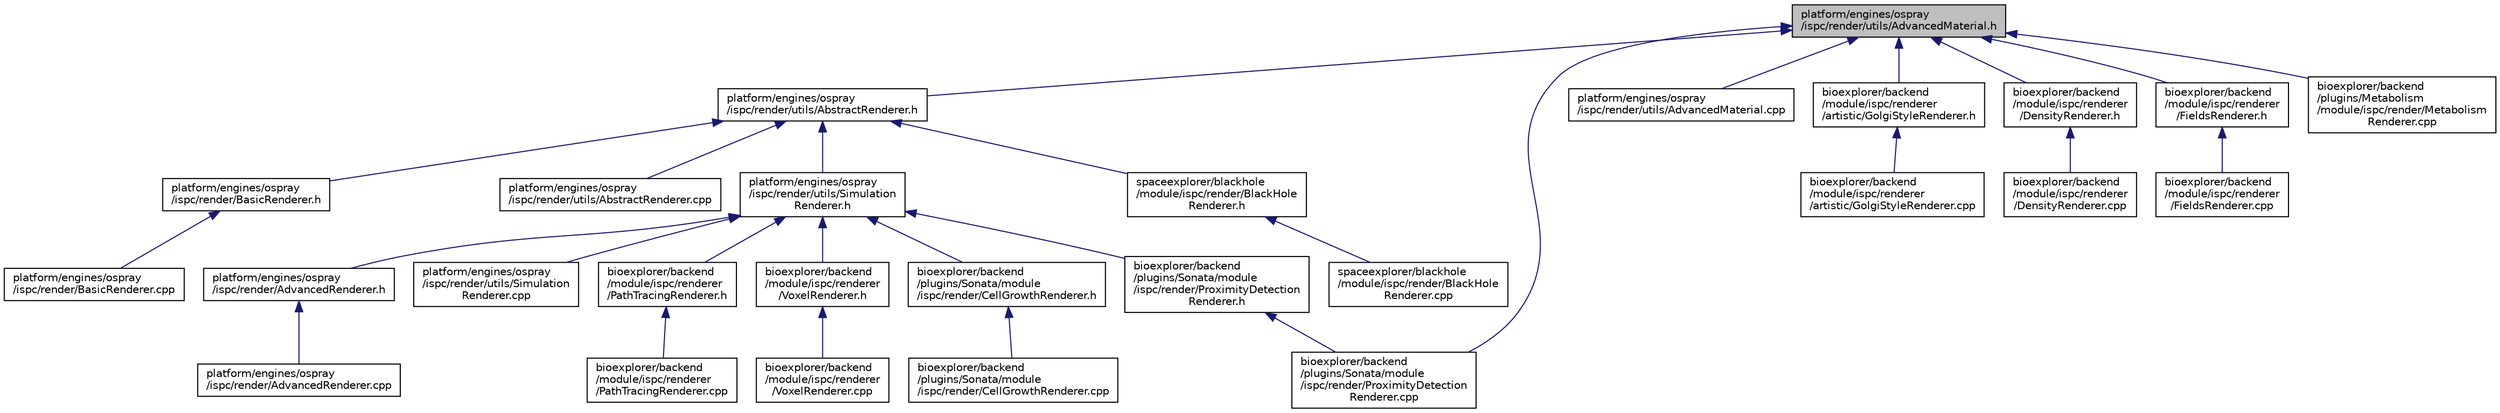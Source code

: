 digraph "platform/engines/ospray/ispc/render/utils/AdvancedMaterial.h"
{
 // LATEX_PDF_SIZE
  edge [fontname="Helvetica",fontsize="10",labelfontname="Helvetica",labelfontsize="10"];
  node [fontname="Helvetica",fontsize="10",shape=record];
  Node1 [label="platform/engines/ospray\l/ispc/render/utils/AdvancedMaterial.h",height=0.2,width=0.4,color="black", fillcolor="grey75", style="filled", fontcolor="black",tooltip=" "];
  Node1 -> Node2 [dir="back",color="midnightblue",fontsize="10",style="solid",fontname="Helvetica"];
  Node2 [label="platform/engines/ospray\l/ispc/render/utils/AbstractRenderer.h",height=0.2,width=0.4,color="black", fillcolor="white", style="filled",URL="$d8/df8/AbstractRenderer_8h.html",tooltip=" "];
  Node2 -> Node3 [dir="back",color="midnightblue",fontsize="10",style="solid",fontname="Helvetica"];
  Node3 [label="platform/engines/ospray\l/ispc/render/BasicRenderer.h",height=0.2,width=0.4,color="black", fillcolor="white", style="filled",URL="$df/d0b/BasicRenderer_8h.html",tooltip=" "];
  Node3 -> Node4 [dir="back",color="midnightblue",fontsize="10",style="solid",fontname="Helvetica"];
  Node4 [label="platform/engines/ospray\l/ispc/render/BasicRenderer.cpp",height=0.2,width=0.4,color="black", fillcolor="white", style="filled",URL="$da/d3d/BasicRenderer_8cpp.html",tooltip=" "];
  Node2 -> Node5 [dir="back",color="midnightblue",fontsize="10",style="solid",fontname="Helvetica"];
  Node5 [label="platform/engines/ospray\l/ispc/render/utils/AbstractRenderer.cpp",height=0.2,width=0.4,color="black", fillcolor="white", style="filled",URL="$de/d1f/AbstractRenderer_8cpp.html",tooltip=" "];
  Node2 -> Node6 [dir="back",color="midnightblue",fontsize="10",style="solid",fontname="Helvetica"];
  Node6 [label="platform/engines/ospray\l/ispc/render/utils/Simulation\lRenderer.h",height=0.2,width=0.4,color="black", fillcolor="white", style="filled",URL="$df/d86/SimulationRenderer_8h.html",tooltip=" "];
  Node6 -> Node7 [dir="back",color="midnightblue",fontsize="10",style="solid",fontname="Helvetica"];
  Node7 [label="platform/engines/ospray\l/ispc/render/AdvancedRenderer.h",height=0.2,width=0.4,color="black", fillcolor="white", style="filled",URL="$de/d80/AdvancedRenderer_8h.html",tooltip=" "];
  Node7 -> Node8 [dir="back",color="midnightblue",fontsize="10",style="solid",fontname="Helvetica"];
  Node8 [label="platform/engines/ospray\l/ispc/render/AdvancedRenderer.cpp",height=0.2,width=0.4,color="black", fillcolor="white", style="filled",URL="$d4/d7c/AdvancedRenderer_8cpp.html",tooltip=" "];
  Node6 -> Node9 [dir="back",color="midnightblue",fontsize="10",style="solid",fontname="Helvetica"];
  Node9 [label="platform/engines/ospray\l/ispc/render/utils/Simulation\lRenderer.cpp",height=0.2,width=0.4,color="black", fillcolor="white", style="filled",URL="$de/d4b/SimulationRenderer_8cpp.html",tooltip=" "];
  Node6 -> Node10 [dir="back",color="midnightblue",fontsize="10",style="solid",fontname="Helvetica"];
  Node10 [label="bioexplorer/backend\l/module/ispc/renderer\l/PathTracingRenderer.h",height=0.2,width=0.4,color="black", fillcolor="white", style="filled",URL="$de/df2/PathTracingRenderer_8h.html",tooltip=" "];
  Node10 -> Node11 [dir="back",color="midnightblue",fontsize="10",style="solid",fontname="Helvetica"];
  Node11 [label="bioexplorer/backend\l/module/ispc/renderer\l/PathTracingRenderer.cpp",height=0.2,width=0.4,color="black", fillcolor="white", style="filled",URL="$d8/df6/PathTracingRenderer_8cpp.html",tooltip=" "];
  Node6 -> Node12 [dir="back",color="midnightblue",fontsize="10",style="solid",fontname="Helvetica"];
  Node12 [label="bioexplorer/backend\l/module/ispc/renderer\l/VoxelRenderer.h",height=0.2,width=0.4,color="black", fillcolor="white", style="filled",URL="$d5/d86/VoxelRenderer_8h.html",tooltip=" "];
  Node12 -> Node13 [dir="back",color="midnightblue",fontsize="10",style="solid",fontname="Helvetica"];
  Node13 [label="bioexplorer/backend\l/module/ispc/renderer\l/VoxelRenderer.cpp",height=0.2,width=0.4,color="black", fillcolor="white", style="filled",URL="$db/d14/VoxelRenderer_8cpp.html",tooltip=" "];
  Node6 -> Node14 [dir="back",color="midnightblue",fontsize="10",style="solid",fontname="Helvetica"];
  Node14 [label="bioexplorer/backend\l/plugins/Sonata/module\l/ispc/render/CellGrowthRenderer.h",height=0.2,width=0.4,color="black", fillcolor="white", style="filled",URL="$d2/def/CellGrowthRenderer_8h.html",tooltip=" "];
  Node14 -> Node15 [dir="back",color="midnightblue",fontsize="10",style="solid",fontname="Helvetica"];
  Node15 [label="bioexplorer/backend\l/plugins/Sonata/module\l/ispc/render/CellGrowthRenderer.cpp",height=0.2,width=0.4,color="black", fillcolor="white", style="filled",URL="$d4/d47/CellGrowthRenderer_8cpp.html",tooltip=" "];
  Node6 -> Node16 [dir="back",color="midnightblue",fontsize="10",style="solid",fontname="Helvetica"];
  Node16 [label="bioexplorer/backend\l/plugins/Sonata/module\l/ispc/render/ProximityDetection\lRenderer.h",height=0.2,width=0.4,color="black", fillcolor="white", style="filled",URL="$d5/d69/ProximityDetectionRenderer_8h.html",tooltip=" "];
  Node16 -> Node17 [dir="back",color="midnightblue",fontsize="10",style="solid",fontname="Helvetica"];
  Node17 [label="bioexplorer/backend\l/plugins/Sonata/module\l/ispc/render/ProximityDetection\lRenderer.cpp",height=0.2,width=0.4,color="black", fillcolor="white", style="filled",URL="$d6/db4/ProximityDetectionRenderer_8cpp.html",tooltip=" "];
  Node2 -> Node18 [dir="back",color="midnightblue",fontsize="10",style="solid",fontname="Helvetica"];
  Node18 [label="spaceexplorer/blackhole\l/module/ispc/render/BlackHole\lRenderer.h",height=0.2,width=0.4,color="black", fillcolor="white", style="filled",URL="$df/de5/BlackHoleRenderer_8h.html",tooltip=" "];
  Node18 -> Node19 [dir="back",color="midnightblue",fontsize="10",style="solid",fontname="Helvetica"];
  Node19 [label="spaceexplorer/blackhole\l/module/ispc/render/BlackHole\lRenderer.cpp",height=0.2,width=0.4,color="black", fillcolor="white", style="filled",URL="$d5/d99/BlackHoleRenderer_8cpp.html",tooltip=" "];
  Node1 -> Node20 [dir="back",color="midnightblue",fontsize="10",style="solid",fontname="Helvetica"];
  Node20 [label="platform/engines/ospray\l/ispc/render/utils/AdvancedMaterial.cpp",height=0.2,width=0.4,color="black", fillcolor="white", style="filled",URL="$d6/de1/AdvancedMaterial_8cpp.html",tooltip=" "];
  Node1 -> Node21 [dir="back",color="midnightblue",fontsize="10",style="solid",fontname="Helvetica"];
  Node21 [label="bioexplorer/backend\l/module/ispc/renderer\l/artistic/GolgiStyleRenderer.h",height=0.2,width=0.4,color="black", fillcolor="white", style="filled",URL="$de/d1b/GolgiStyleRenderer_8h.html",tooltip=" "];
  Node21 -> Node22 [dir="back",color="midnightblue",fontsize="10",style="solid",fontname="Helvetica"];
  Node22 [label="bioexplorer/backend\l/module/ispc/renderer\l/artistic/GolgiStyleRenderer.cpp",height=0.2,width=0.4,color="black", fillcolor="white", style="filled",URL="$d9/d23/GolgiStyleRenderer_8cpp.html",tooltip=" "];
  Node1 -> Node23 [dir="back",color="midnightblue",fontsize="10",style="solid",fontname="Helvetica"];
  Node23 [label="bioexplorer/backend\l/module/ispc/renderer\l/DensityRenderer.h",height=0.2,width=0.4,color="black", fillcolor="white", style="filled",URL="$d3/d65/DensityRenderer_8h.html",tooltip=" "];
  Node23 -> Node24 [dir="back",color="midnightblue",fontsize="10",style="solid",fontname="Helvetica"];
  Node24 [label="bioexplorer/backend\l/module/ispc/renderer\l/DensityRenderer.cpp",height=0.2,width=0.4,color="black", fillcolor="white", style="filled",URL="$dd/df6/DensityRenderer_8cpp.html",tooltip=" "];
  Node1 -> Node25 [dir="back",color="midnightblue",fontsize="10",style="solid",fontname="Helvetica"];
  Node25 [label="bioexplorer/backend\l/module/ispc/renderer\l/FieldsRenderer.h",height=0.2,width=0.4,color="black", fillcolor="white", style="filled",URL="$da/d33/FieldsRenderer_8h.html",tooltip=" "];
  Node25 -> Node26 [dir="back",color="midnightblue",fontsize="10",style="solid",fontname="Helvetica"];
  Node26 [label="bioexplorer/backend\l/module/ispc/renderer\l/FieldsRenderer.cpp",height=0.2,width=0.4,color="black", fillcolor="white", style="filled",URL="$dc/d15/FieldsRenderer_8cpp.html",tooltip=" "];
  Node1 -> Node27 [dir="back",color="midnightblue",fontsize="10",style="solid",fontname="Helvetica"];
  Node27 [label="bioexplorer/backend\l/plugins/Metabolism\l/module/ispc/render/Metabolism\lRenderer.cpp",height=0.2,width=0.4,color="black", fillcolor="white", style="filled",URL="$de/db6/MetabolismRenderer_8cpp.html",tooltip=" "];
  Node1 -> Node17 [dir="back",color="midnightblue",fontsize="10",style="solid",fontname="Helvetica"];
}
